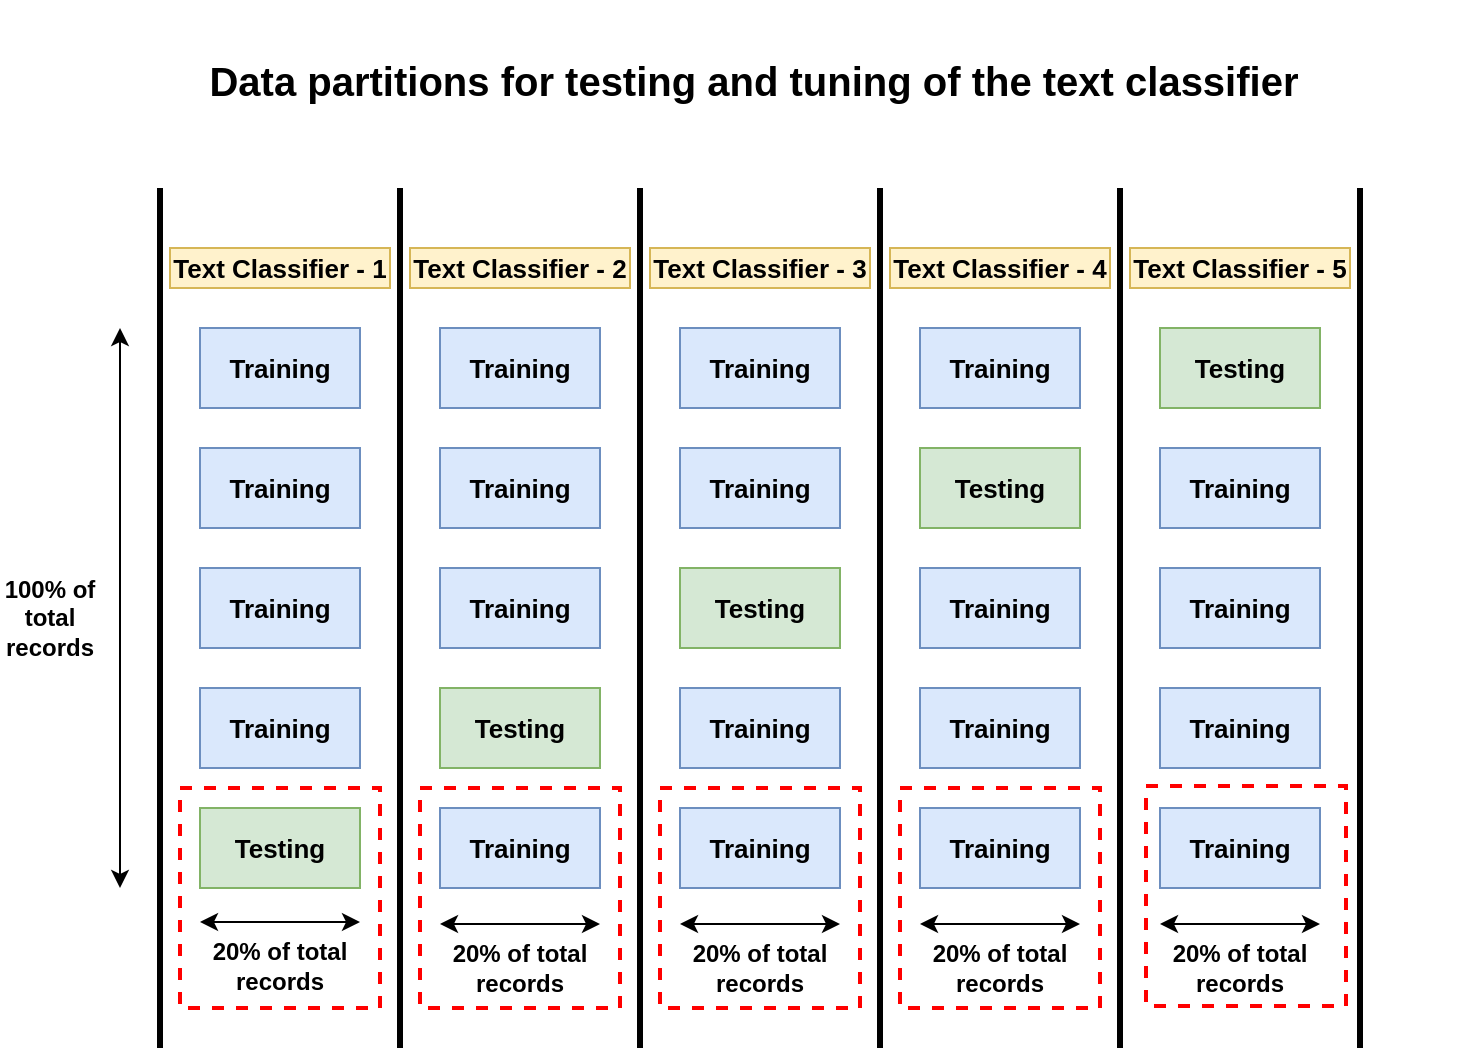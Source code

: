 <mxfile version="14.9.2" type="device"><diagram id="iVEwsWeq4b3k4QIsL2yz" name="Page-1"><mxGraphModel dx="1422" dy="914" grid="1" gridSize="10" guides="1" tooltips="1" connect="1" arrows="1" fold="1" page="1" pageScale="1" pageWidth="827" pageHeight="1169" math="0" shadow="0"><root><mxCell id="0"/><mxCell id="1" parent="0"/><mxCell id="HIwVD-efokWHrEgLsw7F-3" value="Training" style="rounded=0;whiteSpace=wrap;html=1;fillColor=#dae8fc;strokeColor=#6c8ebf;fontStyle=1;fontSize=13;" vertex="1" parent="1"><mxGeometry x="173" y="294" width="80" height="40" as="geometry"/></mxCell><mxCell id="HIwVD-efokWHrEgLsw7F-4" value="Training" style="rounded=0;whiteSpace=wrap;html=1;fontStyle=1;fontSize=13;" vertex="1" parent="1"><mxGeometry x="173" y="354" width="80" height="40" as="geometry"/></mxCell><mxCell id="HIwVD-efokWHrEgLsw7F-5" value="Testing" style="rounded=0;whiteSpace=wrap;html=1;fillColor=#d5e8d4;strokeColor=#82b366;fontStyle=1;fontSize=13;" vertex="1" parent="1"><mxGeometry x="173" y="414" width="80" height="40" as="geometry"/></mxCell><mxCell id="HIwVD-efokWHrEgLsw7F-8" value="Training" style="rounded=0;whiteSpace=wrap;html=1;fillColor=#dae8fc;strokeColor=#6c8ebf;fontStyle=1;fontSize=13;" vertex="1" parent="1"><mxGeometry x="173" y="174" width="80" height="40" as="geometry"/></mxCell><mxCell id="HIwVD-efokWHrEgLsw7F-9" value="Training" style="rounded=0;whiteSpace=wrap;html=1;fillColor=#dae8fc;strokeColor=#6c8ebf;fontStyle=1;fontSize=13;" vertex="1" parent="1"><mxGeometry x="173" y="234" width="80" height="40" as="geometry"/></mxCell><mxCell id="HIwVD-efokWHrEgLsw7F-10" value="Training" style="rounded=0;whiteSpace=wrap;html=1;fillColor=#dae8fc;strokeColor=#6c8ebf;fontStyle=1;fontSize=13;" vertex="1" parent="1"><mxGeometry x="173" y="354" width="80" height="40" as="geometry"/></mxCell><mxCell id="HIwVD-efokWHrEgLsw7F-13" value="Training" style="rounded=0;whiteSpace=wrap;html=1;fillColor=#dae8fc;strokeColor=#6c8ebf;fontStyle=1;fontSize=13;" vertex="1" parent="1"><mxGeometry x="293" y="294" width="80" height="40" as="geometry"/></mxCell><mxCell id="HIwVD-efokWHrEgLsw7F-14" value="Training" style="rounded=0;whiteSpace=wrap;html=1;fontStyle=1;fontSize=13;" vertex="1" parent="1"><mxGeometry x="293" y="354" width="80" height="40" as="geometry"/></mxCell><mxCell id="HIwVD-efokWHrEgLsw7F-15" value="Testing" style="rounded=0;whiteSpace=wrap;html=1;fillColor=#d5e8d4;strokeColor=#82b366;fontStyle=1;fontSize=13;" vertex="1" parent="1"><mxGeometry x="293" y="354" width="80" height="40" as="geometry"/></mxCell><mxCell id="HIwVD-efokWHrEgLsw7F-18" value="Training" style="rounded=0;whiteSpace=wrap;html=1;fillColor=#dae8fc;strokeColor=#6c8ebf;fontStyle=1;fontSize=13;" vertex="1" parent="1"><mxGeometry x="293" y="174" width="80" height="40" as="geometry"/></mxCell><mxCell id="HIwVD-efokWHrEgLsw7F-19" value="Training" style="rounded=0;whiteSpace=wrap;html=1;fillColor=#dae8fc;strokeColor=#6c8ebf;fontStyle=1;fontSize=13;" vertex="1" parent="1"><mxGeometry x="293" y="234" width="80" height="40" as="geometry"/></mxCell><mxCell id="HIwVD-efokWHrEgLsw7F-20" value="Training" style="rounded=0;whiteSpace=wrap;html=1;fillColor=#dae8fc;strokeColor=#6c8ebf;fontStyle=1;fontSize=13;" vertex="1" parent="1"><mxGeometry x="293" y="414" width="80" height="40" as="geometry"/></mxCell><mxCell id="HIwVD-efokWHrEgLsw7F-23" value="Training" style="rounded=0;whiteSpace=wrap;html=1;fillColor=#dae8fc;strokeColor=#6c8ebf;fontStyle=1;fontSize=13;" vertex="1" parent="1"><mxGeometry x="413" y="414" width="80" height="40" as="geometry"/></mxCell><mxCell id="HIwVD-efokWHrEgLsw7F-24" value="Training" style="rounded=0;whiteSpace=wrap;html=1;fontStyle=1;fontSize=13;" vertex="1" parent="1"><mxGeometry x="413" y="354" width="80" height="40" as="geometry"/></mxCell><mxCell id="HIwVD-efokWHrEgLsw7F-25" value="Testing" style="rounded=0;whiteSpace=wrap;html=1;fillColor=#d5e8d4;strokeColor=#82b366;fontStyle=1;fontSize=13;" vertex="1" parent="1"><mxGeometry x="413" y="294" width="80" height="40" as="geometry"/></mxCell><mxCell id="HIwVD-efokWHrEgLsw7F-28" value="Training" style="rounded=0;whiteSpace=wrap;html=1;fillColor=#dae8fc;strokeColor=#6c8ebf;fontStyle=1;fontSize=13;" vertex="1" parent="1"><mxGeometry x="413" y="174" width="80" height="40" as="geometry"/></mxCell><mxCell id="HIwVD-efokWHrEgLsw7F-29" value="Training" style="rounded=0;whiteSpace=wrap;html=1;fillColor=#dae8fc;strokeColor=#6c8ebf;fontStyle=1;fontSize=13;" vertex="1" parent="1"><mxGeometry x="413" y="234" width="80" height="40" as="geometry"/></mxCell><mxCell id="HIwVD-efokWHrEgLsw7F-30" value="Training" style="rounded=0;whiteSpace=wrap;html=1;fillColor=#dae8fc;strokeColor=#6c8ebf;fontStyle=1;fontSize=13;" vertex="1" parent="1"><mxGeometry x="413" y="354" width="80" height="40" as="geometry"/></mxCell><mxCell id="HIwVD-efokWHrEgLsw7F-33" value="Training" style="rounded=0;whiteSpace=wrap;html=1;fillColor=#dae8fc;strokeColor=#6c8ebf;fontStyle=1;fontSize=13;" vertex="1" parent="1"><mxGeometry x="533" y="294" width="80" height="40" as="geometry"/></mxCell><mxCell id="HIwVD-efokWHrEgLsw7F-34" value="Training" style="rounded=0;whiteSpace=wrap;html=1;fontStyle=1;fontSize=13;" vertex="1" parent="1"><mxGeometry x="533" y="354" width="80" height="40" as="geometry"/></mxCell><mxCell id="HIwVD-efokWHrEgLsw7F-35" value="Testing" style="rounded=0;whiteSpace=wrap;html=1;fillColor=#d5e8d4;strokeColor=#82b366;fontStyle=1;fontSize=13;" vertex="1" parent="1"><mxGeometry x="533" y="234" width="80" height="40" as="geometry"/></mxCell><mxCell id="HIwVD-efokWHrEgLsw7F-38" value="Training" style="rounded=0;whiteSpace=wrap;html=1;fillColor=#dae8fc;strokeColor=#6c8ebf;fontStyle=1;fontSize=13;" vertex="1" parent="1"><mxGeometry x="533" y="174" width="80" height="40" as="geometry"/></mxCell><mxCell id="HIwVD-efokWHrEgLsw7F-39" value="Training" style="rounded=0;whiteSpace=wrap;html=1;fillColor=#dae8fc;strokeColor=#6c8ebf;fontStyle=1;fontSize=13;" vertex="1" parent="1"><mxGeometry x="533" y="414" width="80" height="40" as="geometry"/></mxCell><mxCell id="HIwVD-efokWHrEgLsw7F-40" value="Training" style="rounded=0;whiteSpace=wrap;html=1;fillColor=#dae8fc;strokeColor=#6c8ebf;fontStyle=1;fontSize=13;" vertex="1" parent="1"><mxGeometry x="533" y="354" width="80" height="40" as="geometry"/></mxCell><mxCell id="HIwVD-efokWHrEgLsw7F-43" value="Training" style="rounded=0;whiteSpace=wrap;html=1;fillColor=#dae8fc;strokeColor=#6c8ebf;fontStyle=1;fontSize=13;" vertex="1" parent="1"><mxGeometry x="653" y="294" width="80" height="40" as="geometry"/></mxCell><mxCell id="HIwVD-efokWHrEgLsw7F-44" value="Training" style="rounded=0;whiteSpace=wrap;html=1;fontStyle=1;fontSize=13;" vertex="1" parent="1"><mxGeometry x="653" y="354" width="80" height="40" as="geometry"/></mxCell><mxCell id="HIwVD-efokWHrEgLsw7F-45" value="Testing" style="rounded=0;whiteSpace=wrap;html=1;fillColor=#d5e8d4;strokeColor=#82b366;fontStyle=1;fontSize=13;" vertex="1" parent="1"><mxGeometry x="653" y="174" width="80" height="40" as="geometry"/></mxCell><mxCell id="HIwVD-efokWHrEgLsw7F-48" value="Training" style="rounded=0;whiteSpace=wrap;html=1;fillColor=#dae8fc;strokeColor=#6c8ebf;fontStyle=1;fontSize=13;" vertex="1" parent="1"><mxGeometry x="653" y="234" width="80" height="40" as="geometry"/></mxCell><mxCell id="HIwVD-efokWHrEgLsw7F-49" value="Training" style="rounded=0;whiteSpace=wrap;html=1;fillColor=#dae8fc;strokeColor=#6c8ebf;fontStyle=1;fontSize=13;" vertex="1" parent="1"><mxGeometry x="653" y="414" width="80" height="40" as="geometry"/></mxCell><mxCell id="HIwVD-efokWHrEgLsw7F-50" value="Training" style="rounded=0;whiteSpace=wrap;html=1;fillColor=#dae8fc;strokeColor=#6c8ebf;fontStyle=1;fontSize=13;" vertex="1" parent="1"><mxGeometry x="653" y="354" width="80" height="40" as="geometry"/></mxCell><mxCell id="HIwVD-efokWHrEgLsw7F-58" value="" style="endArrow=none;html=1;strokeWidth=3;" edge="1" parent="1"><mxGeometry width="50" height="50" relative="1" as="geometry"><mxPoint x="393" y="534" as="sourcePoint"/><mxPoint x="393" y="104" as="targetPoint"/></mxGeometry></mxCell><mxCell id="HIwVD-efokWHrEgLsw7F-59" value="" style="endArrow=none;html=1;strokeWidth=3;" edge="1" parent="1"><mxGeometry width="50" height="50" relative="1" as="geometry"><mxPoint x="513" y="534" as="sourcePoint"/><mxPoint x="513" y="104" as="targetPoint"/></mxGeometry></mxCell><mxCell id="HIwVD-efokWHrEgLsw7F-60" value="" style="endArrow=none;html=1;strokeWidth=3;" edge="1" parent="1"><mxGeometry width="50" height="50" relative="1" as="geometry"><mxPoint x="633" y="534" as="sourcePoint"/><mxPoint x="633" y="104" as="targetPoint"/></mxGeometry></mxCell><mxCell id="HIwVD-efokWHrEgLsw7F-61" value="&lt;span style=&quot;font-size: 13px;&quot;&gt;Text Classifier - 1&lt;/span&gt;" style="text;html=1;strokeColor=#d6b656;fillColor=#fff2cc;align=center;verticalAlign=middle;whiteSpace=wrap;rounded=0;fontStyle=1;fontSize=13;" vertex="1" parent="1"><mxGeometry x="158" y="134" width="110" height="20" as="geometry"/></mxCell><mxCell id="HIwVD-efokWHrEgLsw7F-62" value="Text Classifier - 2" style="text;html=1;strokeColor=none;fillColor=none;align=center;verticalAlign=middle;whiteSpace=wrap;rounded=0;fontSize=13;" vertex="1" parent="1"><mxGeometry x="278" y="134" width="110" height="20" as="geometry"/></mxCell><mxCell id="HIwVD-efokWHrEgLsw7F-63" value="Text Classifier - 3" style="text;html=1;strokeColor=none;fillColor=none;align=center;verticalAlign=middle;whiteSpace=wrap;rounded=0;fontSize=13;" vertex="1" parent="1"><mxGeometry x="398" y="134" width="110" height="20" as="geometry"/></mxCell><mxCell id="HIwVD-efokWHrEgLsw7F-64" value="Text Classifier - 4" style="text;html=1;strokeColor=none;fillColor=none;align=center;verticalAlign=middle;whiteSpace=wrap;rounded=0;fontSize=13;" vertex="1" parent="1"><mxGeometry x="518" y="134" width="110" height="20" as="geometry"/></mxCell><mxCell id="HIwVD-efokWHrEgLsw7F-65" value="Text Classifier - 5" style="text;html=1;strokeColor=#d6b656;fillColor=#fff2cc;align=center;verticalAlign=middle;whiteSpace=wrap;rounded=0;fontStyle=1;fontSize=13;" vertex="1" parent="1"><mxGeometry x="638" y="134" width="110" height="20" as="geometry"/></mxCell><mxCell id="HIwVD-efokWHrEgLsw7F-67" value="" style="endArrow=none;html=1;strokeWidth=3;" edge="1" parent="1"><mxGeometry width="50" height="50" relative="1" as="geometry"><mxPoint x="753" y="534" as="sourcePoint"/><mxPoint x="753" y="104" as="targetPoint"/></mxGeometry></mxCell><mxCell id="HIwVD-efokWHrEgLsw7F-68" value="Text Classifier - 2" style="text;html=1;strokeColor=#d6b656;fillColor=#fff2cc;align=center;verticalAlign=middle;whiteSpace=wrap;rounded=0;fontStyle=1;fontSize=13;" vertex="1" parent="1"><mxGeometry x="278" y="134" width="110" height="20" as="geometry"/></mxCell><mxCell id="HIwVD-efokWHrEgLsw7F-69" value="Text Classifier - 3" style="text;html=1;strokeColor=#d6b656;fillColor=#fff2cc;align=center;verticalAlign=middle;whiteSpace=wrap;rounded=0;fontStyle=1;fontSize=13;" vertex="1" parent="1"><mxGeometry x="398" y="134" width="110" height="20" as="geometry"/></mxCell><mxCell id="HIwVD-efokWHrEgLsw7F-70" value="Text Classifier - 4" style="text;html=1;strokeColor=#d6b656;fillColor=#fff2cc;align=center;verticalAlign=middle;whiteSpace=wrap;rounded=0;fontStyle=1;fontSize=13;" vertex="1" parent="1"><mxGeometry x="518" y="134" width="110" height="20" as="geometry"/></mxCell><mxCell id="HIwVD-efokWHrEgLsw7F-72" value="" style="endArrow=classic;startArrow=classic;html=1;" edge="1" parent="1"><mxGeometry width="50" height="50" relative="1" as="geometry"><mxPoint x="653" y="472" as="sourcePoint"/><mxPoint x="733" y="472" as="targetPoint"/></mxGeometry></mxCell><mxCell id="HIwVD-efokWHrEgLsw7F-73" value="20% of total records" style="text;html=1;strokeColor=none;fillColor=none;align=center;verticalAlign=middle;whiteSpace=wrap;rounded=0;fontStyle=1" vertex="1" parent="1"><mxGeometry x="643" y="484" width="100" height="20" as="geometry"/></mxCell><mxCell id="HIwVD-efokWHrEgLsw7F-76" value="20% of total records" style="text;html=1;strokeColor=none;fillColor=none;align=center;verticalAlign=middle;whiteSpace=wrap;rounded=0;fontStyle=1" vertex="1" parent="1"><mxGeometry x="523" y="484" width="100" height="20" as="geometry"/></mxCell><mxCell id="HIwVD-efokWHrEgLsw7F-77" value="" style="endArrow=classic;startArrow=classic;html=1;" edge="1" parent="1"><mxGeometry width="50" height="50" relative="1" as="geometry"><mxPoint x="413" y="472" as="sourcePoint"/><mxPoint x="493" y="472" as="targetPoint"/></mxGeometry></mxCell><mxCell id="HIwVD-efokWHrEgLsw7F-78" value="20% of total records" style="text;html=1;strokeColor=none;fillColor=none;align=center;verticalAlign=middle;whiteSpace=wrap;rounded=0;fontStyle=1" vertex="1" parent="1"><mxGeometry x="403" y="484" width="100" height="20" as="geometry"/></mxCell><mxCell id="HIwVD-efokWHrEgLsw7F-79" value="" style="endArrow=classic;startArrow=classic;html=1;" edge="1" parent="1"><mxGeometry width="50" height="50" relative="1" as="geometry"><mxPoint x="293" y="472" as="sourcePoint"/><mxPoint x="373" y="472" as="targetPoint"/></mxGeometry></mxCell><mxCell id="HIwVD-efokWHrEgLsw7F-80" value="20% of total records" style="text;html=1;strokeColor=none;fillColor=none;align=center;verticalAlign=middle;whiteSpace=wrap;rounded=0;fontStyle=1" vertex="1" parent="1"><mxGeometry x="283" y="484" width="100" height="20" as="geometry"/></mxCell><mxCell id="HIwVD-efokWHrEgLsw7F-81" value="" style="endArrow=classic;startArrow=classic;html=1;" edge="1" parent="1"><mxGeometry width="50" height="50" relative="1" as="geometry"><mxPoint x="173" y="471" as="sourcePoint"/><mxPoint x="253" y="471" as="targetPoint"/></mxGeometry></mxCell><mxCell id="HIwVD-efokWHrEgLsw7F-82" value="20% of total records" style="text;html=1;strokeColor=none;fillColor=none;align=center;verticalAlign=middle;whiteSpace=wrap;rounded=0;fontStyle=1" vertex="1" parent="1"><mxGeometry x="163" y="483" width="100" height="20" as="geometry"/></mxCell><mxCell id="HIwVD-efokWHrEgLsw7F-83" value="" style="endArrow=classic;startArrow=classic;html=1;fontSize=13;" edge="1" parent="1"><mxGeometry width="50" height="50" relative="1" as="geometry"><mxPoint x="133" y="454" as="sourcePoint"/><mxPoint x="133" y="174" as="targetPoint"/></mxGeometry></mxCell><mxCell id="HIwVD-efokWHrEgLsw7F-84" value="&lt;b&gt;100% of total records&lt;/b&gt;" style="text;html=1;strokeColor=none;fillColor=none;align=center;verticalAlign=middle;whiteSpace=wrap;rounded=0;direction=south;" vertex="1" parent="1"><mxGeometry x="73" y="194" width="50" height="250" as="geometry"/></mxCell><mxCell id="HIwVD-efokWHrEgLsw7F-86" value="" style="rounded=0;whiteSpace=wrap;html=1;fillColor=none;strokeWidth=2;dashed=1;strokeColor=#FF0000;" vertex="1" parent="1"><mxGeometry x="163" y="404" width="100" height="110" as="geometry"/></mxCell><mxCell id="HIwVD-efokWHrEgLsw7F-87" value="" style="rounded=0;whiteSpace=wrap;html=1;fillColor=none;strokeWidth=2;dashed=1;strokeColor=#FF0000;" vertex="1" parent="1"><mxGeometry x="283" y="404" width="100" height="110" as="geometry"/></mxCell><mxCell id="HIwVD-efokWHrEgLsw7F-88" value="" style="rounded=0;whiteSpace=wrap;html=1;fillColor=none;strokeWidth=2;dashed=1;strokeColor=#FF0000;" vertex="1" parent="1"><mxGeometry x="403" y="404" width="100" height="110" as="geometry"/></mxCell><mxCell id="HIwVD-efokWHrEgLsw7F-91" value="" style="rounded=0;whiteSpace=wrap;html=1;fillColor=none;strokeWidth=2;dashed=1;strokeColor=#FF0000;" vertex="1" parent="1"><mxGeometry x="646" y="403" width="100" height="110" as="geometry"/></mxCell><mxCell id="HIwVD-efokWHrEgLsw7F-100" value="" style="endArrow=none;html=1;strokeWidth=3;" edge="1" parent="1"><mxGeometry width="50" height="50" relative="1" as="geometry"><mxPoint x="153" y="534" as="sourcePoint"/><mxPoint x="153" y="104" as="targetPoint"/></mxGeometry></mxCell><mxCell id="HIwVD-efokWHrEgLsw7F-101" value="" style="endArrow=none;html=1;strokeWidth=3;" edge="1" parent="1"><mxGeometry width="50" height="50" relative="1" as="geometry"><mxPoint x="273" y="534" as="sourcePoint"/><mxPoint x="273" y="104" as="targetPoint"/></mxGeometry></mxCell><mxCell id="HIwVD-efokWHrEgLsw7F-102" value="&lt;b style=&quot;font-size: 20px&quot;&gt;Data &lt;/b&gt;&lt;span style=&quot;font-size: 20px&quot;&gt;&lt;b&gt;partitions&amp;nbsp;&lt;/b&gt;&lt;/span&gt;&lt;b style=&quot;font-size: 20px&quot;&gt;for testing and tuning of the text classifier&lt;/b&gt;" style="text;html=1;strokeColor=none;fillColor=none;align=center;verticalAlign=middle;whiteSpace=wrap;rounded=0;dashed=1;" vertex="1" parent="1"><mxGeometry x="90" y="10" width="720" height="80" as="geometry"/></mxCell><mxCell id="HIwVD-efokWHrEgLsw7F-89" value="" style="rounded=0;whiteSpace=wrap;html=1;fillColor=none;strokeWidth=2;dashed=1;strokeColor=#FF0000;" vertex="1" parent="1"><mxGeometry x="523" y="404" width="100" height="110" as="geometry"/></mxCell><mxCell id="HIwVD-efokWHrEgLsw7F-106" value="" style="endArrow=classic;startArrow=classic;html=1;" edge="1" parent="1"><mxGeometry width="50" height="50" relative="1" as="geometry"><mxPoint x="533" y="472" as="sourcePoint"/><mxPoint x="613" y="472" as="targetPoint"/></mxGeometry></mxCell></root></mxGraphModel></diagram></mxfile>